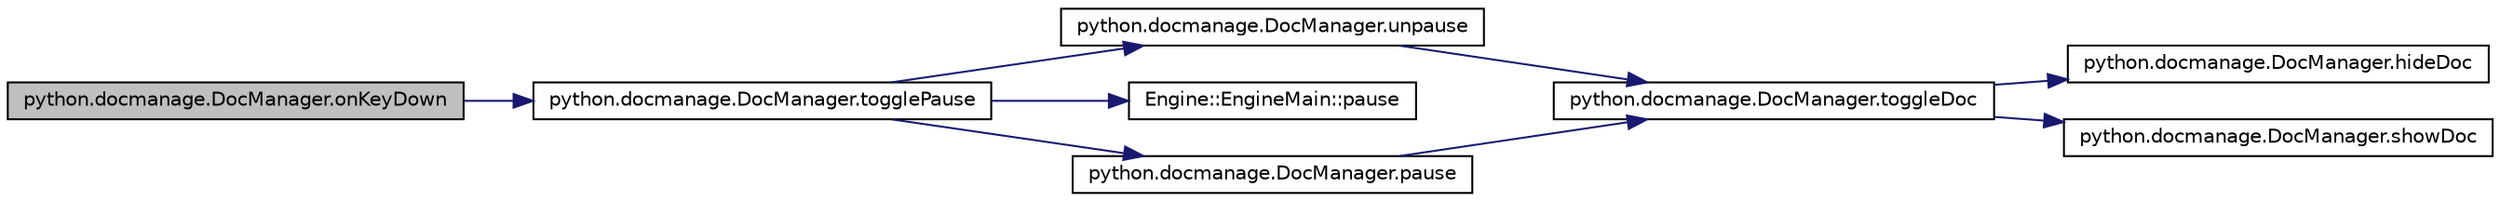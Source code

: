 digraph G
{
  edge [fontname="Helvetica",fontsize="10",labelfontname="Helvetica",labelfontsize="10"];
  node [fontname="Helvetica",fontsize="10",shape=record];
  rankdir="LR";
  Node1 [label="python.docmanage.DocManager.onKeyDown",height=0.2,width=0.4,color="black", fillcolor="grey75", style="filled" fontcolor="black"];
  Node1 -> Node2 [color="midnightblue",fontsize="10",style="solid",fontname="Helvetica"];
  Node2 [label="python.docmanage.DocManager.togglePause",height=0.2,width=0.4,color="black", fillcolor="white", style="filled",URL="$classpython_1_1docmanage_1_1_doc_manager.html#adec74ea70e6fa732d9c93e318fc7e566"];
  Node2 -> Node3 [color="midnightblue",fontsize="10",style="solid",fontname="Helvetica"];
  Node3 [label="python.docmanage.DocManager.unpause",height=0.2,width=0.4,color="black", fillcolor="white", style="filled",URL="$classpython_1_1docmanage_1_1_doc_manager.html#acbb51b8524073a1bc758a851d162df1f"];
  Node3 -> Node4 [color="midnightblue",fontsize="10",style="solid",fontname="Helvetica"];
  Node4 [label="python.docmanage.DocManager.toggleDoc",height=0.2,width=0.4,color="black", fillcolor="white", style="filled",URL="$classpython_1_1docmanage_1_1_doc_manager.html#afbcabe820c31769900a4a1c1581bbb6a"];
  Node4 -> Node5 [color="midnightblue",fontsize="10",style="solid",fontname="Helvetica"];
  Node5 [label="python.docmanage.DocManager.hideDoc",height=0.2,width=0.4,color="black", fillcolor="white", style="filled",URL="$classpython_1_1docmanage_1_1_doc_manager.html#a846750936832a95f1526d3f51f3d3319"];
  Node4 -> Node6 [color="midnightblue",fontsize="10",style="solid",fontname="Helvetica"];
  Node6 [label="python.docmanage.DocManager.showDoc",height=0.2,width=0.4,color="black", fillcolor="white", style="filled",URL="$classpython_1_1docmanage_1_1_doc_manager.html#a82ba5a62e8ec92a8d4b065d72bb2f5b3"];
  Node2 -> Node7 [color="midnightblue",fontsize="10",style="solid",fontname="Helvetica"];
  Node7 [label="Engine::EngineMain::pause",height=0.2,width=0.4,color="black", fillcolor="white", style="filled",URL="$class_engine_1_1_engine_main.html#a634ca46f524b9dbd4cdd4c93b0dd3d1b"];
  Node2 -> Node8 [color="midnightblue",fontsize="10",style="solid",fontname="Helvetica"];
  Node8 [label="python.docmanage.DocManager.pause",height=0.2,width=0.4,color="black", fillcolor="white", style="filled",URL="$classpython_1_1docmanage_1_1_doc_manager.html#ab22c62870d2632e983832dd289de6344"];
  Node8 -> Node4 [color="midnightblue",fontsize="10",style="solid",fontname="Helvetica"];
}
